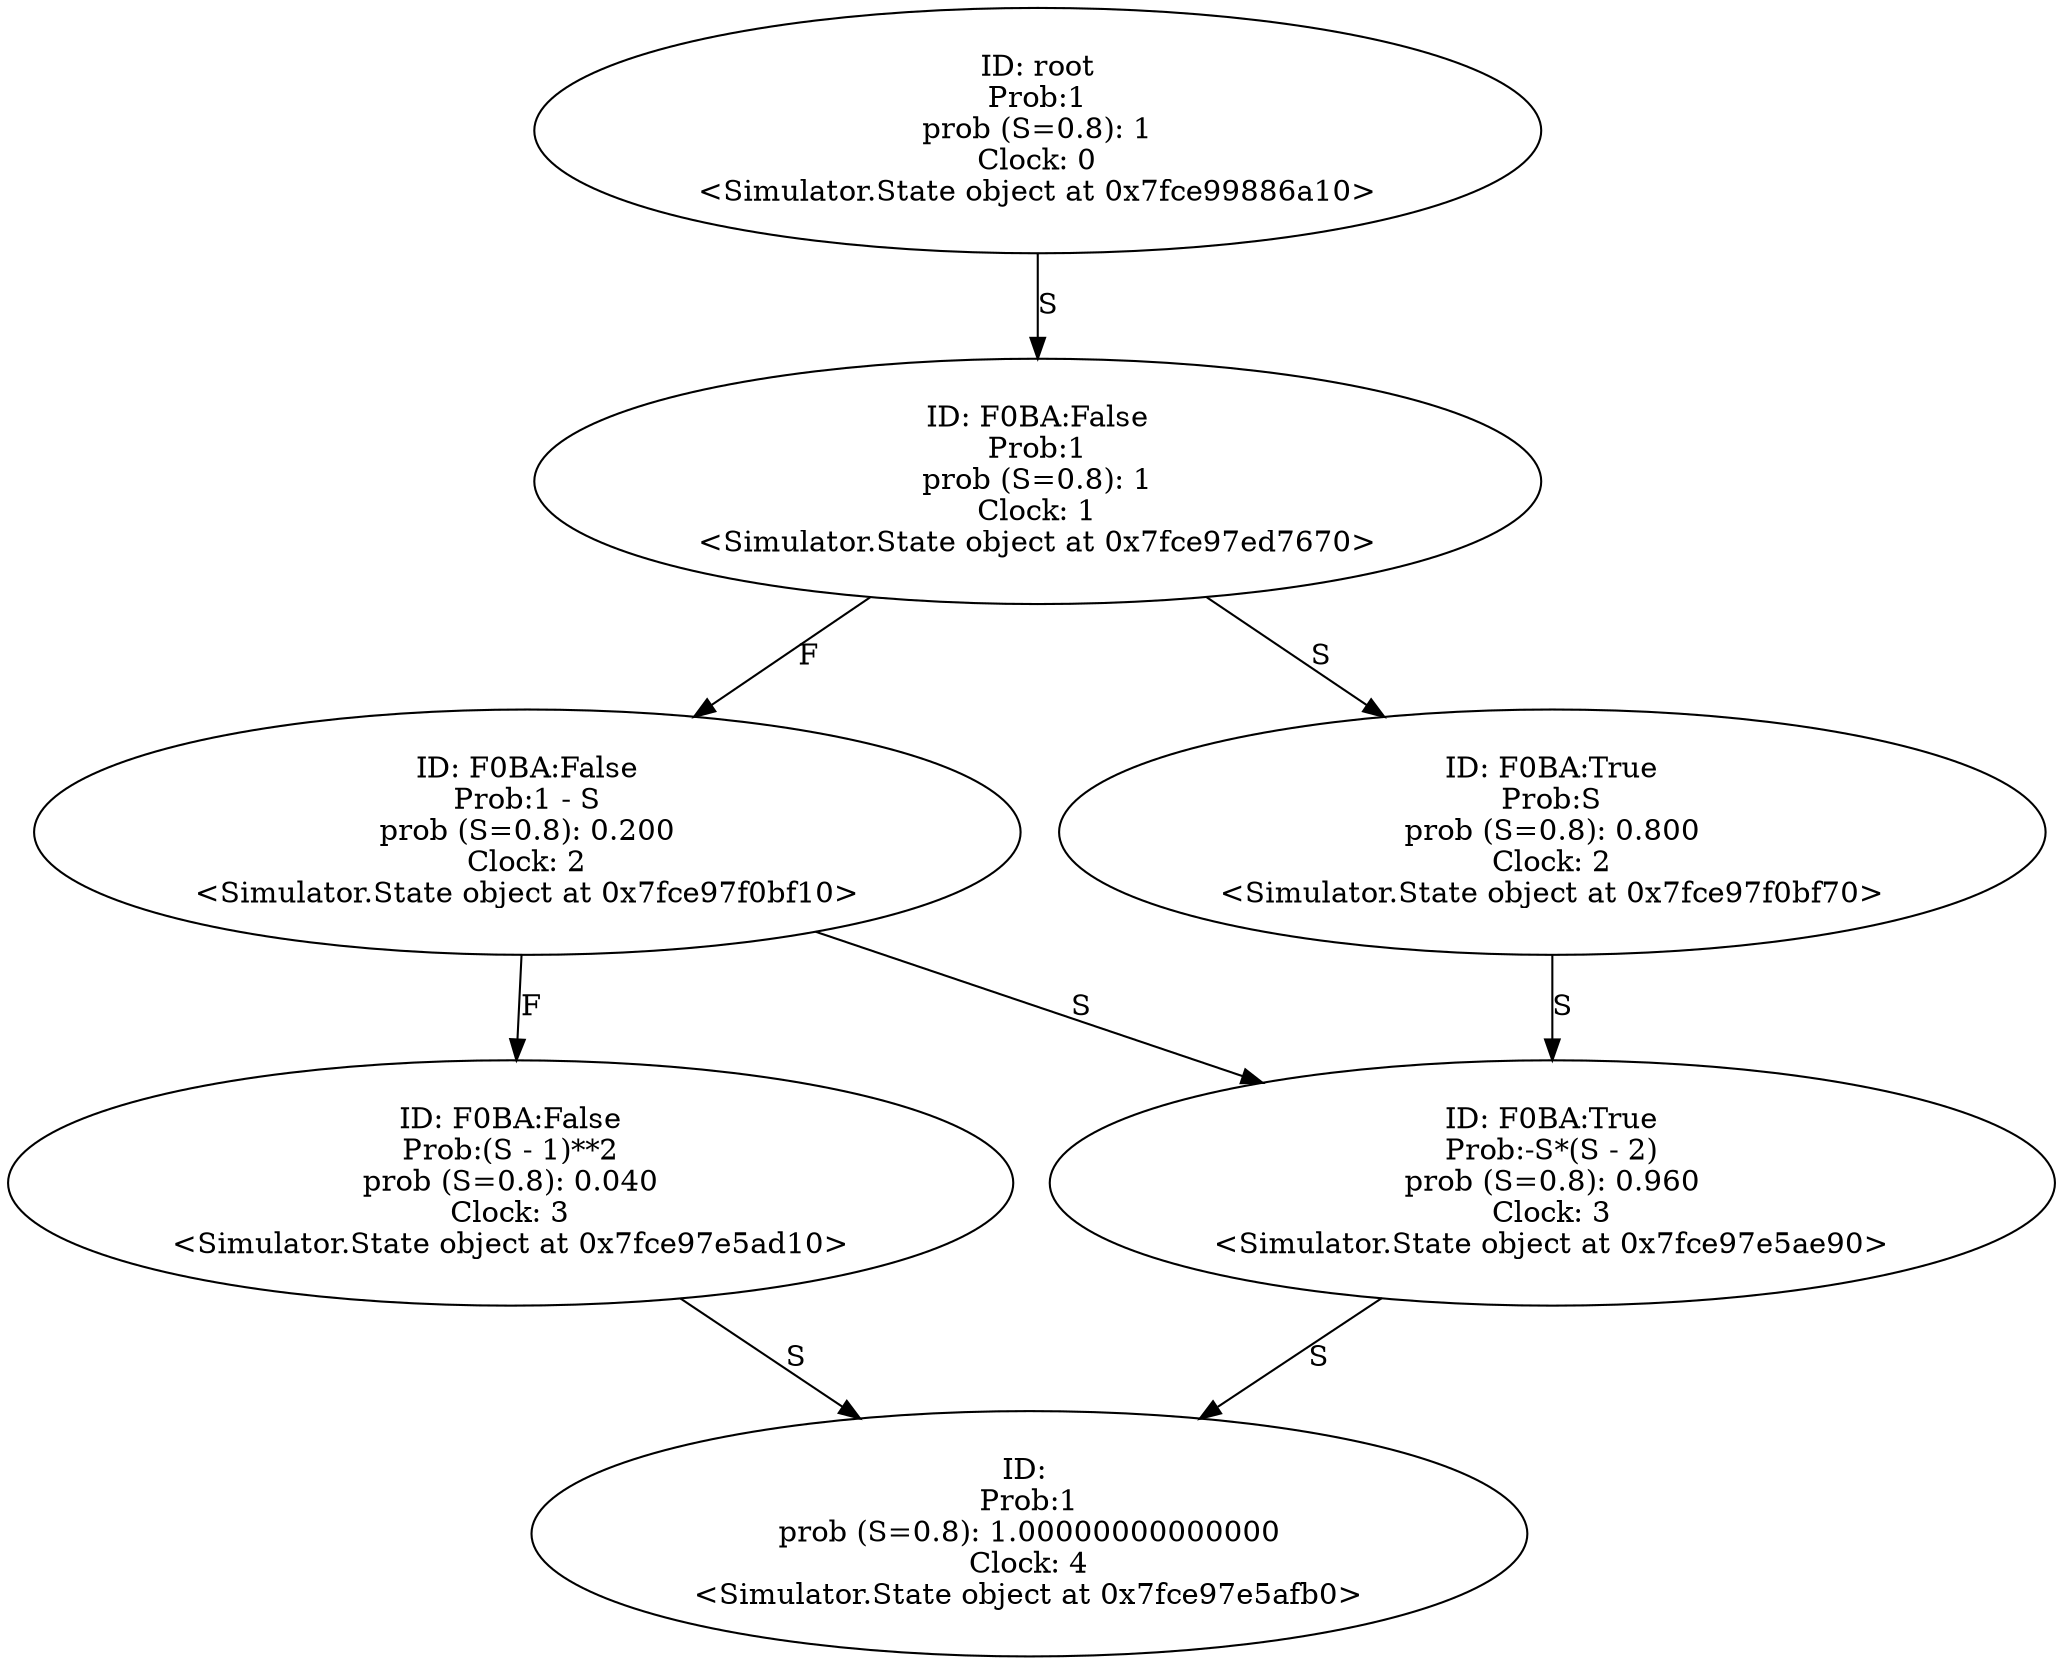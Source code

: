 digraph "./Output/two_pulls.wrp" {
	<Simulator.State object at 0x7fce99886a10> [label="ID: root
Prob:1
prob (S=0.8): 1
Clock: 0
<Simulator.State object at 0x7fce99886a10>"]
	<Simulator.State object at 0x7fce99886a10> -> <Simulator.State object at 0x7fce97ed7670> [label=S]
	<Simulator.State object at 0x7fce97ed7670> [label="ID: F0BA:False
Prob:1
prob (S=0.8): 1
Clock: 1
<Simulator.State object at 0x7fce97ed7670>"]
	<Simulator.State object at 0x7fce97ed7670> -> <Simulator.State object at 0x7fce97f0bf10> [label=F]
	<Simulator.State object at 0x7fce97ed7670> -> <Simulator.State object at 0x7fce97f0bf70> [label=S]
	<Simulator.State object at 0x7fce97f0bf10> [label="ID: F0BA:False
Prob:1 - S
prob (S=0.8): 0.200
Clock: 2
<Simulator.State object at 0x7fce97f0bf10>"]
	<Simulator.State object at 0x7fce97f0bf10> -> <Simulator.State object at 0x7fce97e5ad10> [label=F]
	<Simulator.State object at 0x7fce97f0bf10> -> <Simulator.State object at 0x7fce97e5ae90> [label=S]
	<Simulator.State object at 0x7fce97f0bf70> [label="ID: F0BA:True
Prob:S
prob (S=0.8): 0.800
Clock: 2
<Simulator.State object at 0x7fce97f0bf70>"]
	<Simulator.State object at 0x7fce97f0bf70> -> <Simulator.State object at 0x7fce97e5ae90> [label=S]
	<Simulator.State object at 0x7fce97e5ad10> [label="ID: F0BA:False
Prob:(S - 1)**2
prob (S=0.8): 0.040
Clock: 3
<Simulator.State object at 0x7fce97e5ad10>"]
	<Simulator.State object at 0x7fce97e5ad10> -> <Simulator.State object at 0x7fce97e5afb0> [label=S]
	<Simulator.State object at 0x7fce97e5ae90> [label="ID: F0BA:True
Prob:-S*(S - 2)
prob (S=0.8): 0.960
Clock: 3
<Simulator.State object at 0x7fce97e5ae90>"]
	<Simulator.State object at 0x7fce97e5ae90> -> <Simulator.State object at 0x7fce97e5afb0> [label=S]
	<Simulator.State object at 0x7fce97e5afb0> [label="ID: 
Prob:1
prob (S=0.8): 1.00000000000000
Clock: 4
<Simulator.State object at 0x7fce97e5afb0>"]
}
